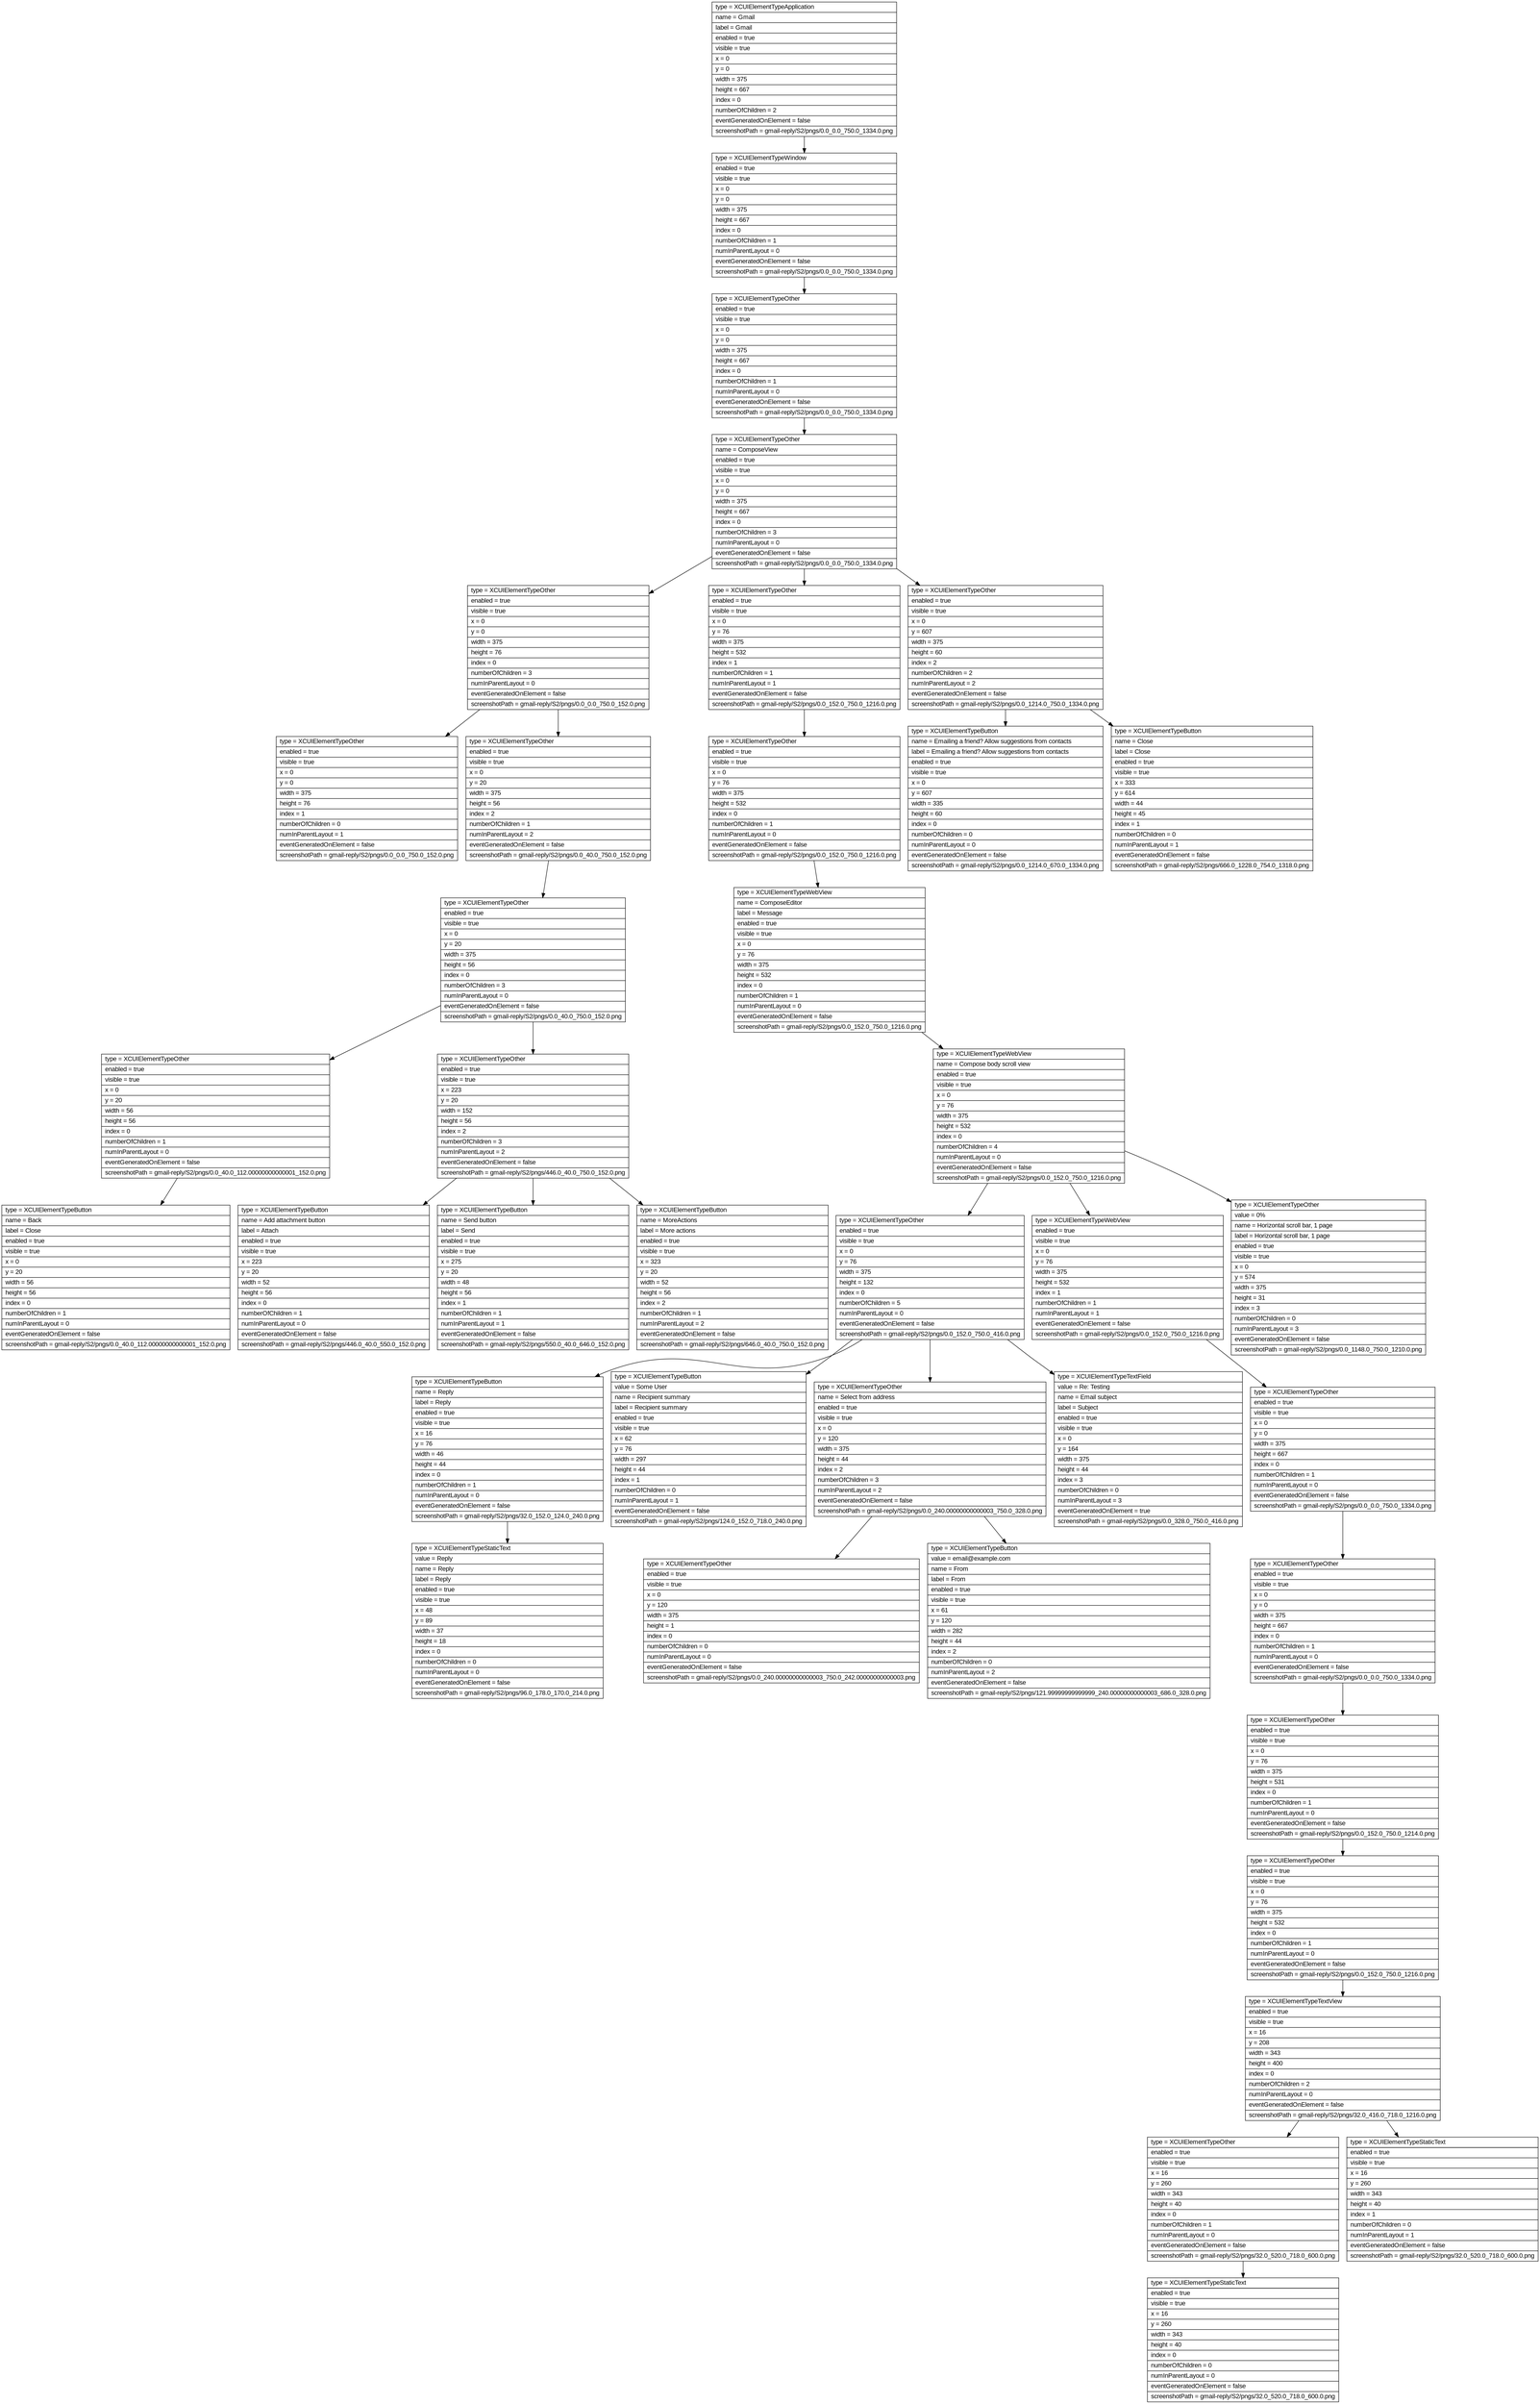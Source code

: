 digraph Layout {

	node [shape=record fontname=Arial];

	0	[label="{type = XCUIElementTypeApplication\l|name = Gmail\l|label = Gmail\l|enabled = true\l|visible = true\l|x = 0\l|y = 0\l|width = 375\l|height = 667\l|index = 0\l|numberOfChildren = 2\l|eventGeneratedOnElement = false \l|screenshotPath = gmail-reply/S2/pngs/0.0_0.0_750.0_1334.0.png\l}"]
	1	[label="{type = XCUIElementTypeWindow\l|enabled = true\l|visible = true\l|x = 0\l|y = 0\l|width = 375\l|height = 667\l|index = 0\l|numberOfChildren = 1\l|numInParentLayout = 0\l|eventGeneratedOnElement = false \l|screenshotPath = gmail-reply/S2/pngs/0.0_0.0_750.0_1334.0.png\l}"]
	2	[label="{type = XCUIElementTypeOther\l|enabled = true\l|visible = true\l|x = 0\l|y = 0\l|width = 375\l|height = 667\l|index = 0\l|numberOfChildren = 1\l|numInParentLayout = 0\l|eventGeneratedOnElement = false \l|screenshotPath = gmail-reply/S2/pngs/0.0_0.0_750.0_1334.0.png\l}"]
	3	[label="{type = XCUIElementTypeOther\l|name = ComposeView\l|enabled = true\l|visible = true\l|x = 0\l|y = 0\l|width = 375\l|height = 667\l|index = 0\l|numberOfChildren = 3\l|numInParentLayout = 0\l|eventGeneratedOnElement = false \l|screenshotPath = gmail-reply/S2/pngs/0.0_0.0_750.0_1334.0.png\l}"]
	4	[label="{type = XCUIElementTypeOther\l|enabled = true\l|visible = true\l|x = 0\l|y = 0\l|width = 375\l|height = 76\l|index = 0\l|numberOfChildren = 3\l|numInParentLayout = 0\l|eventGeneratedOnElement = false \l|screenshotPath = gmail-reply/S2/pngs/0.0_0.0_750.0_152.0.png\l}"]
	5	[label="{type = XCUIElementTypeOther\l|enabled = true\l|visible = true\l|x = 0\l|y = 76\l|width = 375\l|height = 532\l|index = 1\l|numberOfChildren = 1\l|numInParentLayout = 1\l|eventGeneratedOnElement = false \l|screenshotPath = gmail-reply/S2/pngs/0.0_152.0_750.0_1216.0.png\l}"]
	6	[label="{type = XCUIElementTypeOther\l|enabled = true\l|visible = true\l|x = 0\l|y = 607\l|width = 375\l|height = 60\l|index = 2\l|numberOfChildren = 2\l|numInParentLayout = 2\l|eventGeneratedOnElement = false \l|screenshotPath = gmail-reply/S2/pngs/0.0_1214.0_750.0_1334.0.png\l}"]
	7	[label="{type = XCUIElementTypeOther\l|enabled = true\l|visible = true\l|x = 0\l|y = 0\l|width = 375\l|height = 76\l|index = 1\l|numberOfChildren = 0\l|numInParentLayout = 1\l|eventGeneratedOnElement = false \l|screenshotPath = gmail-reply/S2/pngs/0.0_0.0_750.0_152.0.png\l}"]
	8	[label="{type = XCUIElementTypeOther\l|enabled = true\l|visible = true\l|x = 0\l|y = 20\l|width = 375\l|height = 56\l|index = 2\l|numberOfChildren = 1\l|numInParentLayout = 2\l|eventGeneratedOnElement = false \l|screenshotPath = gmail-reply/S2/pngs/0.0_40.0_750.0_152.0.png\l}"]
	9	[label="{type = XCUIElementTypeOther\l|enabled = true\l|visible = true\l|x = 0\l|y = 76\l|width = 375\l|height = 532\l|index = 0\l|numberOfChildren = 1\l|numInParentLayout = 0\l|eventGeneratedOnElement = false \l|screenshotPath = gmail-reply/S2/pngs/0.0_152.0_750.0_1216.0.png\l}"]
	10	[label="{type = XCUIElementTypeButton\l|name = Emailing a friend? Allow suggestions from contacts\l|label = Emailing a friend? Allow suggestions from contacts\l|enabled = true\l|visible = true\l|x = 0\l|y = 607\l|width = 335\l|height = 60\l|index = 0\l|numberOfChildren = 0\l|numInParentLayout = 0\l|eventGeneratedOnElement = false \l|screenshotPath = gmail-reply/S2/pngs/0.0_1214.0_670.0_1334.0.png\l}"]
	11	[label="{type = XCUIElementTypeButton\l|name = Close\l|label = Close\l|enabled = true\l|visible = true\l|x = 333\l|y = 614\l|width = 44\l|height = 45\l|index = 1\l|numberOfChildren = 0\l|numInParentLayout = 1\l|eventGeneratedOnElement = false \l|screenshotPath = gmail-reply/S2/pngs/666.0_1228.0_754.0_1318.0.png\l}"]
	12	[label="{type = XCUIElementTypeOther\l|enabled = true\l|visible = true\l|x = 0\l|y = 20\l|width = 375\l|height = 56\l|index = 0\l|numberOfChildren = 3\l|numInParentLayout = 0\l|eventGeneratedOnElement = false \l|screenshotPath = gmail-reply/S2/pngs/0.0_40.0_750.0_152.0.png\l}"]
	13	[label="{type = XCUIElementTypeWebView\l|name = ComposeEditor\l|label = Message\l|enabled = true\l|visible = true\l|x = 0\l|y = 76\l|width = 375\l|height = 532\l|index = 0\l|numberOfChildren = 1\l|numInParentLayout = 0\l|eventGeneratedOnElement = false \l|screenshotPath = gmail-reply/S2/pngs/0.0_152.0_750.0_1216.0.png\l}"]
	14	[label="{type = XCUIElementTypeOther\l|enabled = true\l|visible = true\l|x = 0\l|y = 20\l|width = 56\l|height = 56\l|index = 0\l|numberOfChildren = 1\l|numInParentLayout = 0\l|eventGeneratedOnElement = false \l|screenshotPath = gmail-reply/S2/pngs/0.0_40.0_112.00000000000001_152.0.png\l}"]
	15	[label="{type = XCUIElementTypeOther\l|enabled = true\l|visible = true\l|x = 223\l|y = 20\l|width = 152\l|height = 56\l|index = 2\l|numberOfChildren = 3\l|numInParentLayout = 2\l|eventGeneratedOnElement = false \l|screenshotPath = gmail-reply/S2/pngs/446.0_40.0_750.0_152.0.png\l}"]
	16	[label="{type = XCUIElementTypeWebView\l|name = Compose body scroll view\l|enabled = true\l|visible = true\l|x = 0\l|y = 76\l|width = 375\l|height = 532\l|index = 0\l|numberOfChildren = 4\l|numInParentLayout = 0\l|eventGeneratedOnElement = false \l|screenshotPath = gmail-reply/S2/pngs/0.0_152.0_750.0_1216.0.png\l}"]
	17	[label="{type = XCUIElementTypeButton\l|name = Back\l|label = Close\l|enabled = true\l|visible = true\l|x = 0\l|y = 20\l|width = 56\l|height = 56\l|index = 0\l|numberOfChildren = 1\l|numInParentLayout = 0\l|eventGeneratedOnElement = false \l|screenshotPath = gmail-reply/S2/pngs/0.0_40.0_112.00000000000001_152.0.png\l}"]
	18	[label="{type = XCUIElementTypeButton\l|name = Add attachment button\l|label = Attach\l|enabled = true\l|visible = true\l|x = 223\l|y = 20\l|width = 52\l|height = 56\l|index = 0\l|numberOfChildren = 1\l|numInParentLayout = 0\l|eventGeneratedOnElement = false \l|screenshotPath = gmail-reply/S2/pngs/446.0_40.0_550.0_152.0.png\l}"]
	19	[label="{type = XCUIElementTypeButton\l|name = Send button\l|label = Send\l|enabled = true\l|visible = true\l|x = 275\l|y = 20\l|width = 48\l|height = 56\l|index = 1\l|numberOfChildren = 1\l|numInParentLayout = 1\l|eventGeneratedOnElement = false \l|screenshotPath = gmail-reply/S2/pngs/550.0_40.0_646.0_152.0.png\l}"]
	20	[label="{type = XCUIElementTypeButton\l|name = MoreActions\l|label = More actions\l|enabled = true\l|visible = true\l|x = 323\l|y = 20\l|width = 52\l|height = 56\l|index = 2\l|numberOfChildren = 1\l|numInParentLayout = 2\l|eventGeneratedOnElement = false \l|screenshotPath = gmail-reply/S2/pngs/646.0_40.0_750.0_152.0.png\l}"]
	21	[label="{type = XCUIElementTypeOther\l|enabled = true\l|visible = true\l|x = 0\l|y = 76\l|width = 375\l|height = 132\l|index = 0\l|numberOfChildren = 5\l|numInParentLayout = 0\l|eventGeneratedOnElement = false \l|screenshotPath = gmail-reply/S2/pngs/0.0_152.0_750.0_416.0.png\l}"]
	22	[label="{type = XCUIElementTypeWebView\l|enabled = true\l|visible = true\l|x = 0\l|y = 76\l|width = 375\l|height = 532\l|index = 1\l|numberOfChildren = 1\l|numInParentLayout = 1\l|eventGeneratedOnElement = false \l|screenshotPath = gmail-reply/S2/pngs/0.0_152.0_750.0_1216.0.png\l}"]
	23	[label="{type = XCUIElementTypeOther\l|value = 0%\l|name = Horizontal scroll bar, 1 page\l|label = Horizontal scroll bar, 1 page\l|enabled = true\l|visible = true\l|x = 0\l|y = 574\l|width = 375\l|height = 31\l|index = 3\l|numberOfChildren = 0\l|numInParentLayout = 3\l|eventGeneratedOnElement = false \l|screenshotPath = gmail-reply/S2/pngs/0.0_1148.0_750.0_1210.0.png\l}"]
	24	[label="{type = XCUIElementTypeButton\l|name = Reply\l|label = Reply\l|enabled = true\l|visible = true\l|x = 16\l|y = 76\l|width = 46\l|height = 44\l|index = 0\l|numberOfChildren = 1\l|numInParentLayout = 0\l|eventGeneratedOnElement = false \l|screenshotPath = gmail-reply/S2/pngs/32.0_152.0_124.0_240.0.png\l}"]
	25	[label="{type = XCUIElementTypeButton\l|value = Some User\l|name = Recipient summary\l|label = Recipient summary\l|enabled = true\l|visible = true\l|x = 62\l|y = 76\l|width = 297\l|height = 44\l|index = 1\l|numberOfChildren = 0\l|numInParentLayout = 1\l|eventGeneratedOnElement = false \l|screenshotPath = gmail-reply/S2/pngs/124.0_152.0_718.0_240.0.png\l}"]
	26	[label="{type = XCUIElementTypeOther\l|name = Select from address\l|enabled = true\l|visible = true\l|x = 0\l|y = 120\l|width = 375\l|height = 44\l|index = 2\l|numberOfChildren = 3\l|numInParentLayout = 2\l|eventGeneratedOnElement = false \l|screenshotPath = gmail-reply/S2/pngs/0.0_240.00000000000003_750.0_328.0.png\l}"]
	27	[label="{type = XCUIElementTypeTextField\l|value = Re: Testing\l|name = Email subject\l|label = Subject\l|enabled = true\l|visible = true\l|x = 0\l|y = 164\l|width = 375\l|height = 44\l|index = 3\l|numberOfChildren = 0\l|numInParentLayout = 3\l|eventGeneratedOnElement = true \l|screenshotPath = gmail-reply/S2/pngs/0.0_328.0_750.0_416.0.png\l}"]
	28	[label="{type = XCUIElementTypeOther\l|enabled = true\l|visible = true\l|x = 0\l|y = 0\l|width = 375\l|height = 667\l|index = 0\l|numberOfChildren = 1\l|numInParentLayout = 0\l|eventGeneratedOnElement = false \l|screenshotPath = gmail-reply/S2/pngs/0.0_0.0_750.0_1334.0.png\l}"]
	29	[label="{type = XCUIElementTypeStaticText\l|value = Reply\l|name = Reply\l|label = Reply\l|enabled = true\l|visible = true\l|x = 48\l|y = 89\l|width = 37\l|height = 18\l|index = 0\l|numberOfChildren = 0\l|numInParentLayout = 0\l|eventGeneratedOnElement = false \l|screenshotPath = gmail-reply/S2/pngs/96.0_178.0_170.0_214.0.png\l}"]
	30	[label="{type = XCUIElementTypeOther\l|enabled = true\l|visible = true\l|x = 0\l|y = 120\l|width = 375\l|height = 1\l|index = 0\l|numberOfChildren = 0\l|numInParentLayout = 0\l|eventGeneratedOnElement = false \l|screenshotPath = gmail-reply/S2/pngs/0.0_240.00000000000003_750.0_242.00000000000003.png\l}"]
	31	[label="{type = XCUIElementTypeButton\l|value = email@example.com\l|name = From\l|label = From\l|enabled = true\l|visible = true\l|x = 61\l|y = 120\l|width = 282\l|height = 44\l|index = 2\l|numberOfChildren = 0\l|numInParentLayout = 2\l|eventGeneratedOnElement = false \l|screenshotPath = gmail-reply/S2/pngs/121.99999999999999_240.00000000000003_686.0_328.0.png\l}"]
	32	[label="{type = XCUIElementTypeOther\l|enabled = true\l|visible = true\l|x = 0\l|y = 0\l|width = 375\l|height = 667\l|index = 0\l|numberOfChildren = 1\l|numInParentLayout = 0\l|eventGeneratedOnElement = false \l|screenshotPath = gmail-reply/S2/pngs/0.0_0.0_750.0_1334.0.png\l}"]
	33	[label="{type = XCUIElementTypeOther\l|enabled = true\l|visible = true\l|x = 0\l|y = 76\l|width = 375\l|height = 531\l|index = 0\l|numberOfChildren = 1\l|numInParentLayout = 0\l|eventGeneratedOnElement = false \l|screenshotPath = gmail-reply/S2/pngs/0.0_152.0_750.0_1214.0.png\l}"]
	34	[label="{type = XCUIElementTypeOther\l|enabled = true\l|visible = true\l|x = 0\l|y = 76\l|width = 375\l|height = 532\l|index = 0\l|numberOfChildren = 1\l|numInParentLayout = 0\l|eventGeneratedOnElement = false \l|screenshotPath = gmail-reply/S2/pngs/0.0_152.0_750.0_1216.0.png\l}"]
	35	[label="{type = XCUIElementTypeTextView\l|value =   On Sun, Apr 18, 2021 at 9:41 PM Some User <email@example.com> wrote: \l|enabled = true\l|visible = true\l|x = 16\l|y = 208\l|width = 343\l|height = 400\l|index = 0\l|numberOfChildren = 2\l|numInParentLayout = 0\l|eventGeneratedOnElement = false \l|screenshotPath = gmail-reply/S2/pngs/32.0_416.0_718.0_1216.0.png\l}"]
	36	[label="{type = XCUIElementTypeOther\l|enabled = true\l|visible = true\l|x = 16\l|y = 260\l|width = 343\l|height = 40\l|index = 0\l|numberOfChildren = 1\l|numInParentLayout = 0\l|eventGeneratedOnElement = false \l|screenshotPath = gmail-reply/S2/pngs/32.0_520.0_718.0_600.0.png\l}"]
	37	[label="{type = XCUIElementTypeStaticText\l|value = On Sun, Apr 18, 2021 at 9:41 PM Some User <email@example.com> wrote:\l|name = On Sun, Apr 18, 2021 at 9:41 PM Some User <email@example.com> wrote:\l|label = On Sun, Apr 18, 2021 at 9:41 PM Some User <email@example.com> wrote:\l|enabled = true\l|visible = true\l|x = 16\l|y = 260\l|width = 343\l|height = 40\l|index = 1\l|numberOfChildren = 0\l|numInParentLayout = 1\l|eventGeneratedOnElement = false \l|screenshotPath = gmail-reply/S2/pngs/32.0_520.0_718.0_600.0.png\l}"]
	38	[label="{type = XCUIElementTypeStaticText\l|value = On Sun, Apr 18, 2021 at 9:41 PM Some User <email@example.com> wrote:\l|name = On Sun, Apr 18, 2021 at 9:41 PM Some User <email@example.com> wrote:\l|label = On Sun, Apr 18, 2021 at 9:41 PM Some User <email@example.com> wrote:\l|enabled = true\l|visible = true\l|x = 16\l|y = 260\l|width = 343\l|height = 40\l|index = 0\l|numberOfChildren = 0\l|numInParentLayout = 0\l|eventGeneratedOnElement = false \l|screenshotPath = gmail-reply/S2/pngs/32.0_520.0_718.0_600.0.png\l}"]


	0 -> 1
	1 -> 2
	2 -> 3
	3 -> 4
	3 -> 5
	3 -> 6
	4 -> 7
	4 -> 8
	5 -> 9
	6 -> 10
	6 -> 11
	8 -> 12
	9 -> 13
	12 -> 14
	12 -> 15
	13 -> 16
	14 -> 17
	15 -> 18
	15 -> 19
	15 -> 20
	16 -> 21
	16 -> 22
	16 -> 23
	21 -> 24
	21 -> 25
	21 -> 26
	21 -> 27
	22 -> 28
	24 -> 29
	26 -> 30
	26 -> 31
	28 -> 32
	32 -> 33
	33 -> 34
	34 -> 35
	35 -> 36
	35 -> 37
	36 -> 38


}